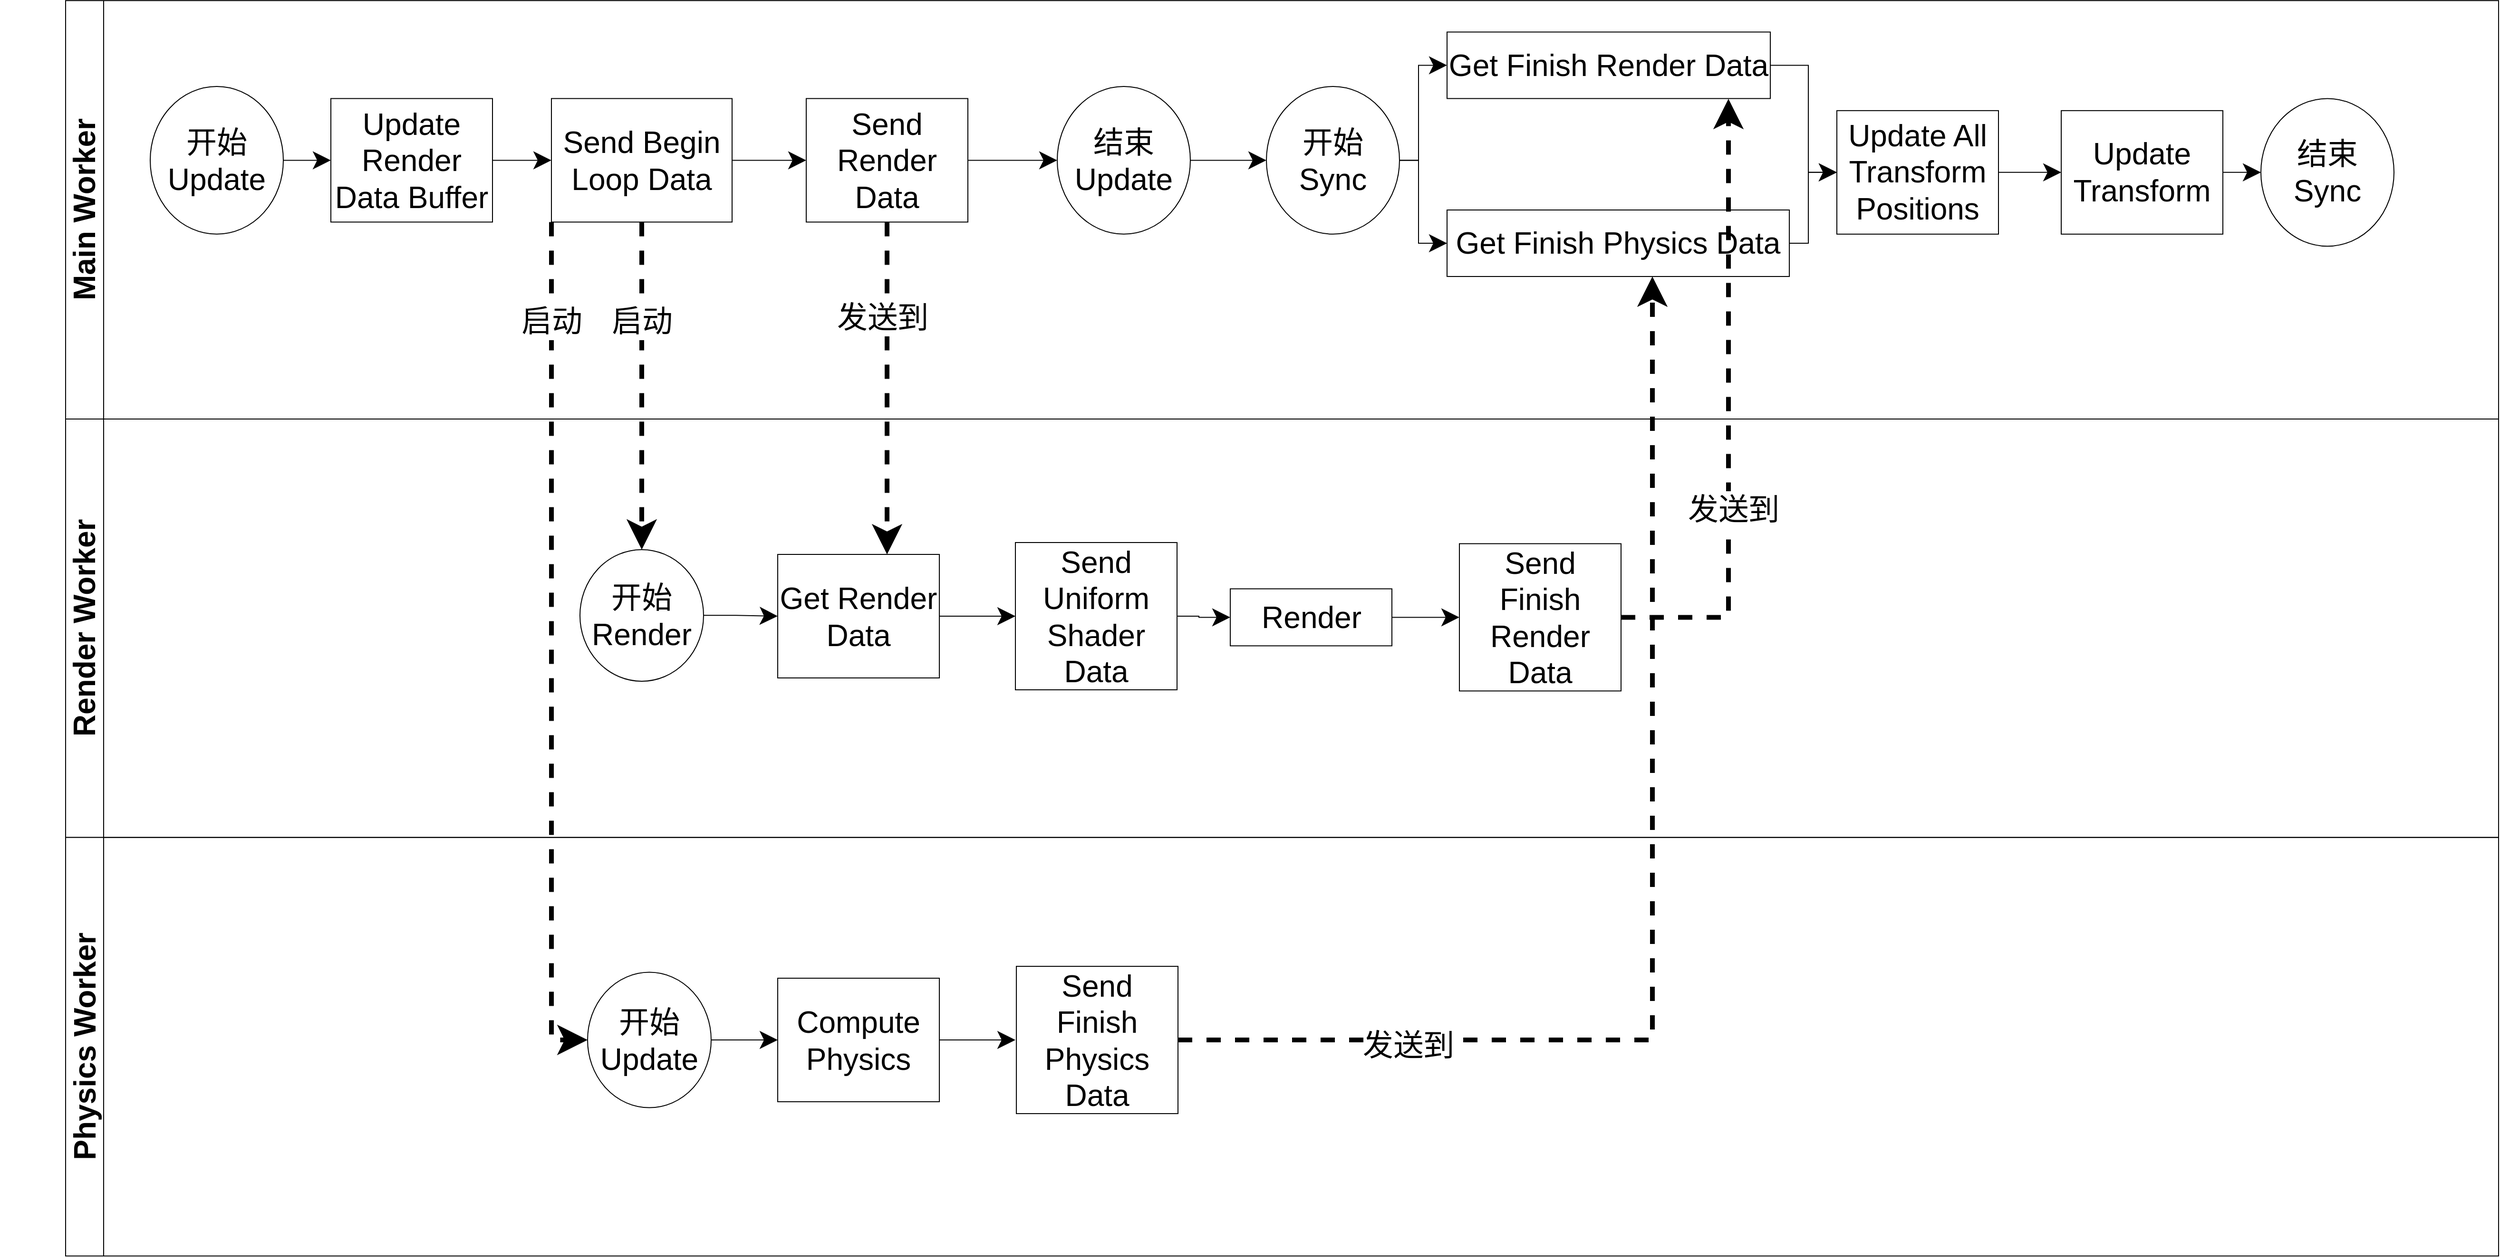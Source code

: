 <mxfile version="14.6.13" type="device"><diagram id="vMdo4YMrNPFjYfSBuluk" name="第 1 页"><mxGraphModel dx="2178" dy="2129" grid="1" gridSize="10" guides="1" tooltips="1" connect="1" arrows="1" fold="1" page="1" pageScale="1" pageWidth="827" pageHeight="1169" math="0" shadow="0"><root><mxCell id="0"/><mxCell id="1" parent="0"/><mxCell id="m8LMoHOGRA0s_H-Xx9vi-58" value="&lt;font style=&quot;font-size: 32px&quot;&gt;Main Worker&lt;/font&gt;" style="swimlane;html=1;childLayout=stackLayout;resizeParent=1;resizeParentMax=0;horizontal=0;startSize=40;horizontalStack=0;fontSize=22;" parent="1" vertex="1"><mxGeometry x="-639" y="-590.42" width="2559" height="440.42" as="geometry"><mxRectangle x="120" y="120" width="30" height="50" as="alternateBounds"/></mxGeometry></mxCell><mxCell id="m8LMoHOGRA0s_H-Xx9vi-59" style="edgeStyle=orthogonalEdgeStyle;rounded=0;orthogonalLoop=1;jettySize=auto;html=1;endArrow=classic;endFill=1;fontSize=22;" parent="1" edge="1"><mxGeometry relative="1" as="geometry"><mxPoint x="-700.0" y="-475.98" as="sourcePoint"/><mxPoint x="-699.966" y="-475.98" as="targetPoint"/></mxGeometry></mxCell><mxCell id="m8LMoHOGRA0s_H-Xx9vi-60" value="开始&lt;br&gt;Update" style="ellipse;whiteSpace=wrap;html=1;fontSize=32;" parent="1" vertex="1"><mxGeometry x="-550" y="-500" width="140" height="155.42" as="geometry"/></mxCell><mxCell id="m8LMoHOGRA0s_H-Xx9vi-61" value="" style="edgeStyle=orthogonalEdgeStyle;rounded=0;orthogonalLoop=1;jettySize=auto;html=1;fontSize=32;endSize=16;startSize=16;exitX=1;exitY=0.5;exitDx=0;exitDy=0;" parent="1" source="m8LMoHOGRA0s_H-Xx9vi-60" target="m8LMoHOGRA0s_H-Xx9vi-65" edge="1"><mxGeometry relative="1" as="geometry"><mxPoint x="-400" y="-425" as="sourcePoint"/></mxGeometry></mxCell><mxCell id="m8LMoHOGRA0s_H-Xx9vi-112" value="" style="edgeStyle=orthogonalEdgeStyle;rounded=0;orthogonalLoop=1;jettySize=auto;html=1;endSize=16;startSize=16;" parent="1" source="m8LMoHOGRA0s_H-Xx9vi-65" target="m8LMoHOGRA0s_H-Xx9vi-111" edge="1"><mxGeometry relative="1" as="geometry"/></mxCell><mxCell id="m8LMoHOGRA0s_H-Xx9vi-65" value="Update Render Data Buffer" style="whiteSpace=wrap;html=1;fontSize=32;" parent="1" vertex="1"><mxGeometry x="-360" y="-487.29" width="170" height="130" as="geometry"/></mxCell><mxCell id="m8LMoHOGRA0s_H-Xx9vi-69" value="&lt;font style=&quot;font-size: 32px&quot;&gt;Render Worker&lt;/font&gt;" style="swimlane;html=1;childLayout=stackLayout;resizeParent=1;resizeParentMax=0;horizontal=0;startSize=40;horizontalStack=0;fontSize=22;" parent="1" vertex="1"><mxGeometry x="-639" y="-150" width="2559" height="440.42" as="geometry"><mxRectangle x="120" y="120" width="30" height="50" as="alternateBounds"/></mxGeometry></mxCell><mxCell id="m8LMoHOGRA0s_H-Xx9vi-70" value="&lt;font style=&quot;font-size: 32px&quot;&gt;Physics Worker&lt;/font&gt;" style="swimlane;html=1;childLayout=stackLayout;resizeParent=1;resizeParentMax=0;horizontal=0;startSize=40;horizontalStack=0;fontSize=22;" parent="1" vertex="1"><mxGeometry x="-639" y="290.42" width="2559" height="440.42" as="geometry"><mxRectangle x="120" y="120" width="30" height="50" as="alternateBounds"/></mxGeometry></mxCell><mxCell id="m8LMoHOGRA0s_H-Xx9vi-86" style="edgeStyle=orthogonalEdgeStyle;rounded=0;orthogonalLoop=1;jettySize=auto;html=1;endArrow=classic;endFill=1;fontSize=22;" parent="1" edge="1"><mxGeometry relative="1" as="geometry"><mxPoint x="-690.0" y="-45.62" as="sourcePoint"/><mxPoint x="-689.966" y="-45.62" as="targetPoint"/></mxGeometry></mxCell><mxCell id="m8LMoHOGRA0s_H-Xx9vi-114" value="" style="edgeStyle=orthogonalEdgeStyle;rounded=0;orthogonalLoop=1;jettySize=auto;html=1;endSize=16;startSize=16;" parent="1" source="m8LMoHOGRA0s_H-Xx9vi-111" target="m8LMoHOGRA0s_H-Xx9vi-113" edge="1"><mxGeometry relative="1" as="geometry"/></mxCell><mxCell id="m8LMoHOGRA0s_H-Xx9vi-141" style="edgeStyle=orthogonalEdgeStyle;rounded=0;orthogonalLoop=1;jettySize=auto;html=1;startSize=16;endSize=16;dashed=1;strokeWidth=5;" parent="1" source="m8LMoHOGRA0s_H-Xx9vi-111" target="m8LMoHOGRA0s_H-Xx9vi-125" edge="1"><mxGeometry relative="1" as="geometry"/></mxCell><mxCell id="32pevKFRqr3LHXFtYoc2-2" value="&lt;font style=&quot;font-size: 32px&quot;&gt;启动&lt;/font&gt;" style="edgeLabel;html=1;align=center;verticalAlign=middle;resizable=0;points=[];" vertex="1" connectable="0" parent="m8LMoHOGRA0s_H-Xx9vi-141"><mxGeometry x="-0.388" y="3" relative="1" as="geometry"><mxPoint x="-3" y="-1" as="offset"/></mxGeometry></mxCell><mxCell id="m8LMoHOGRA0s_H-Xx9vi-142" style="edgeStyle=orthogonalEdgeStyle;rounded=0;orthogonalLoop=1;jettySize=auto;html=1;entryX=0;entryY=0.5;entryDx=0;entryDy=0;dashed=1;startSize=16;endSize=16;strokeWidth=5;exitX=0;exitY=1;exitDx=0;exitDy=0;" parent="1" source="m8LMoHOGRA0s_H-Xx9vi-111" target="m8LMoHOGRA0s_H-Xx9vi-133" edge="1"><mxGeometry relative="1" as="geometry"/></mxCell><mxCell id="32pevKFRqr3LHXFtYoc2-1" value="&lt;font style=&quot;font-size: 32px&quot;&gt;启动&lt;/font&gt;" style="edgeLabel;html=1;align=center;verticalAlign=middle;resizable=0;points=[];" vertex="1" connectable="0" parent="m8LMoHOGRA0s_H-Xx9vi-142"><mxGeometry x="-0.765" y="9" relative="1" as="geometry"><mxPoint x="-9" y="-1" as="offset"/></mxGeometry></mxCell><mxCell id="m8LMoHOGRA0s_H-Xx9vi-111" value="Send Begin Loop Data" style="whiteSpace=wrap;html=1;fontSize=32;" parent="1" vertex="1"><mxGeometry x="-128" y="-487.29" width="190" height="130" as="geometry"/></mxCell><mxCell id="m8LMoHOGRA0s_H-Xx9vi-154" style="edgeStyle=orthogonalEdgeStyle;rounded=0;orthogonalLoop=1;jettySize=auto;html=1;startSize=16;endSize=16;strokeWidth=5;dashed=1;" parent="1" source="m8LMoHOGRA0s_H-Xx9vi-113" target="m8LMoHOGRA0s_H-Xx9vi-126" edge="1"><mxGeometry relative="1" as="geometry"><Array as="points"><mxPoint x="225" y="-150"/><mxPoint x="225" y="-150"/></Array></mxGeometry></mxCell><mxCell id="32pevKFRqr3LHXFtYoc2-5" value="&lt;font style=&quot;font-size: 32px&quot;&gt;发送到&lt;/font&gt;" style="edgeLabel;html=1;align=center;verticalAlign=middle;resizable=0;points=[];" vertex="1" connectable="0" parent="m8LMoHOGRA0s_H-Xx9vi-154"><mxGeometry x="-0.438" y="8" relative="1" as="geometry"><mxPoint x="-13" y="2" as="offset"/></mxGeometry></mxCell><mxCell id="NzekRaTgk8OyyVGSiZ41-6" style="edgeStyle=orthogonalEdgeStyle;rounded=0;orthogonalLoop=1;jettySize=auto;html=1;entryX=0;entryY=0.5;entryDx=0;entryDy=0;startSize=16;endSize=16;" parent="1" source="m8LMoHOGRA0s_H-Xx9vi-113" target="m8LMoHOGRA0s_H-Xx9vi-117" edge="1"><mxGeometry relative="1" as="geometry"/></mxCell><mxCell id="m8LMoHOGRA0s_H-Xx9vi-113" value="Send Render Data" style="whiteSpace=wrap;html=1;fontSize=32;" parent="1" vertex="1"><mxGeometry x="140" y="-487.29" width="170" height="130" as="geometry"/></mxCell><mxCell id="NzekRaTgk8OyyVGSiZ41-5" style="edgeStyle=orthogonalEdgeStyle;rounded=0;orthogonalLoop=1;jettySize=auto;html=1;startSize=16;endSize=16;" parent="1" source="m8LMoHOGRA0s_H-Xx9vi-115" target="m8LMoHOGRA0s_H-Xx9vi-124" edge="1"><mxGeometry relative="1" as="geometry"/></mxCell><mxCell id="m8LMoHOGRA0s_H-Xx9vi-115" value="Update Transform" style="whiteSpace=wrap;html=1;fontSize=32;" parent="1" vertex="1"><mxGeometry x="1460" y="-474.58" width="170" height="130" as="geometry"/></mxCell><mxCell id="m8LMoHOGRA0s_H-Xx9vi-147" style="edgeStyle=orthogonalEdgeStyle;rounded=0;orthogonalLoop=1;jettySize=auto;html=1;entryX=0;entryY=0.5;entryDx=0;entryDy=0;startSize=16;endSize=16;strokeWidth=1;" parent="1" source="m8LMoHOGRA0s_H-Xx9vi-117" target="m8LMoHOGRA0s_H-Xx9vi-120" edge="1"><mxGeometry relative="1" as="geometry"/></mxCell><mxCell id="m8LMoHOGRA0s_H-Xx9vi-117" value="结束&lt;br&gt;Update" style="ellipse;whiteSpace=wrap;html=1;fontSize=32;" parent="1" vertex="1"><mxGeometry x="404" y="-500" width="140" height="155.42" as="geometry"/></mxCell><mxCell id="m8LMoHOGRA0s_H-Xx9vi-149" style="edgeStyle=orthogonalEdgeStyle;rounded=0;orthogonalLoop=1;jettySize=auto;html=1;entryX=0;entryY=0.5;entryDx=0;entryDy=0;startSize=16;endSize=16;strokeWidth=1;" parent="1" source="m8LMoHOGRA0s_H-Xx9vi-120" target="m8LMoHOGRA0s_H-Xx9vi-121" edge="1"><mxGeometry relative="1" as="geometry"/></mxCell><mxCell id="m8LMoHOGRA0s_H-Xx9vi-150" style="edgeStyle=orthogonalEdgeStyle;rounded=0;orthogonalLoop=1;jettySize=auto;html=1;entryX=0;entryY=0.5;entryDx=0;entryDy=0;startSize=16;endSize=16;strokeWidth=1;" parent="1" source="m8LMoHOGRA0s_H-Xx9vi-120" target="m8LMoHOGRA0s_H-Xx9vi-140" edge="1"><mxGeometry relative="1" as="geometry"/></mxCell><mxCell id="m8LMoHOGRA0s_H-Xx9vi-120" value="开始&lt;br&gt;Sync" style="ellipse;whiteSpace=wrap;html=1;fontSize=32;" parent="1" vertex="1"><mxGeometry x="624" y="-500" width="140" height="155.42" as="geometry"/></mxCell><mxCell id="m8LMoHOGRA0s_H-Xx9vi-151" style="edgeStyle=orthogonalEdgeStyle;rounded=0;orthogonalLoop=1;jettySize=auto;html=1;entryX=0;entryY=0.5;entryDx=0;entryDy=0;startSize=16;endSize=16;strokeWidth=1;" parent="1" source="m8LMoHOGRA0s_H-Xx9vi-121" target="m8LMoHOGRA0s_H-Xx9vi-123" edge="1"><mxGeometry relative="1" as="geometry"><Array as="points"><mxPoint x="1194" y="-522"/><mxPoint x="1194" y="-410"/></Array></mxGeometry></mxCell><mxCell id="m8LMoHOGRA0s_H-Xx9vi-121" value="Get Finish Render Data" style="whiteSpace=wrap;html=1;fontSize=32;" parent="1" vertex="1"><mxGeometry x="814" y="-557.29" width="340" height="70" as="geometry"/></mxCell><mxCell id="NzekRaTgk8OyyVGSiZ41-4" style="edgeStyle=orthogonalEdgeStyle;rounded=0;orthogonalLoop=1;jettySize=auto;html=1;entryX=0;entryY=0.5;entryDx=0;entryDy=0;endSize=16;startSize=16;" parent="1" source="m8LMoHOGRA0s_H-Xx9vi-123" target="m8LMoHOGRA0s_H-Xx9vi-115" edge="1"><mxGeometry relative="1" as="geometry"/></mxCell><mxCell id="m8LMoHOGRA0s_H-Xx9vi-123" value="Update All Transform Positions" style="whiteSpace=wrap;html=1;fontSize=32;" parent="1" vertex="1"><mxGeometry x="1224" y="-474.58" width="170" height="130" as="geometry"/></mxCell><mxCell id="m8LMoHOGRA0s_H-Xx9vi-124" value="结束&lt;br&gt;Sync" style="ellipse;whiteSpace=wrap;html=1;fontSize=32;" parent="1" vertex="1"><mxGeometry x="1670" y="-487.29" width="140" height="155.42" as="geometry"/></mxCell><mxCell id="m8LMoHOGRA0s_H-Xx9vi-145" style="edgeStyle=orthogonalEdgeStyle;rounded=0;orthogonalLoop=1;jettySize=auto;html=1;entryX=0;entryY=0.5;entryDx=0;entryDy=0;startSize=16;endSize=16;strokeWidth=1;" parent="1" source="m8LMoHOGRA0s_H-Xx9vi-125" target="m8LMoHOGRA0s_H-Xx9vi-126" edge="1"><mxGeometry relative="1" as="geometry"/></mxCell><mxCell id="m8LMoHOGRA0s_H-Xx9vi-125" value="开始&lt;br&gt;Render" style="ellipse;whiteSpace=wrap;html=1;fontSize=32;" parent="1" vertex="1"><mxGeometry x="-98" y="-12.56" width="130" height="138.54" as="geometry"/></mxCell><mxCell id="m8LMoHOGRA0s_H-Xx9vi-128" value="" style="edgeStyle=orthogonalEdgeStyle;rounded=0;orthogonalLoop=1;jettySize=auto;html=1;startSize=16;endSize=16;" parent="1" source="m8LMoHOGRA0s_H-Xx9vi-126" target="m8LMoHOGRA0s_H-Xx9vi-127" edge="1"><mxGeometry relative="1" as="geometry"/></mxCell><mxCell id="m8LMoHOGRA0s_H-Xx9vi-126" value="Get Render Data" style="whiteSpace=wrap;html=1;fontSize=32;" parent="1" vertex="1"><mxGeometry x="110" y="-7.5" width="170" height="130" as="geometry"/></mxCell><mxCell id="m8LMoHOGRA0s_H-Xx9vi-130" style="edgeStyle=orthogonalEdgeStyle;rounded=0;orthogonalLoop=1;jettySize=auto;html=1;entryX=0;entryY=0.5;entryDx=0;entryDy=0;startSize=16;endSize=16;" parent="1" source="m8LMoHOGRA0s_H-Xx9vi-127" target="m8LMoHOGRA0s_H-Xx9vi-129" edge="1"><mxGeometry relative="1" as="geometry"/></mxCell><mxCell id="m8LMoHOGRA0s_H-Xx9vi-127" value="Send Uniform Shader Data" style="whiteSpace=wrap;html=1;fontSize=32;" parent="1" vertex="1"><mxGeometry x="360" y="-20.0" width="170" height="155" as="geometry"/></mxCell><mxCell id="m8LMoHOGRA0s_H-Xx9vi-148" style="edgeStyle=orthogonalEdgeStyle;rounded=0;orthogonalLoop=1;jettySize=auto;html=1;entryX=0;entryY=0.5;entryDx=0;entryDy=0;startSize=16;endSize=16;strokeWidth=1;" parent="1" source="m8LMoHOGRA0s_H-Xx9vi-129" target="m8LMoHOGRA0s_H-Xx9vi-131" edge="1"><mxGeometry relative="1" as="geometry"/></mxCell><mxCell id="m8LMoHOGRA0s_H-Xx9vi-129" value="Render" style="html=1;fontSize=32;" parent="1" vertex="1"><mxGeometry x="586" y="28.71" width="170" height="60" as="geometry"/></mxCell><mxCell id="m8LMoHOGRA0s_H-Xx9vi-131" value="Send Finish Render Data" style="whiteSpace=wrap;html=1;fontSize=32;" parent="1" vertex="1"><mxGeometry x="827" y="-18.79" width="170" height="155" as="geometry"/></mxCell><mxCell id="m8LMoHOGRA0s_H-Xx9vi-146" style="edgeStyle=orthogonalEdgeStyle;rounded=0;orthogonalLoop=1;jettySize=auto;html=1;entryX=0;entryY=0.5;entryDx=0;entryDy=0;startSize=16;endSize=16;strokeWidth=1;" parent="1" source="m8LMoHOGRA0s_H-Xx9vi-133" target="m8LMoHOGRA0s_H-Xx9vi-135" edge="1"><mxGeometry relative="1" as="geometry"/></mxCell><mxCell id="m8LMoHOGRA0s_H-Xx9vi-133" value="开始&lt;br&gt;Update" style="ellipse;whiteSpace=wrap;html=1;fontSize=32;" parent="1" vertex="1"><mxGeometry x="-90" y="432.29" width="130" height="142.5" as="geometry"/></mxCell><mxCell id="m8LMoHOGRA0s_H-Xx9vi-134" value="" style="edgeStyle=orthogonalEdgeStyle;rounded=0;orthogonalLoop=1;jettySize=auto;html=1;startSize=16;endSize=16;" parent="1" source="m8LMoHOGRA0s_H-Xx9vi-135" edge="1"><mxGeometry relative="1" as="geometry"><mxPoint x="360.0" y="503.54" as="targetPoint"/></mxGeometry></mxCell><mxCell id="m8LMoHOGRA0s_H-Xx9vi-135" value="Compute Physics" style="whiteSpace=wrap;html=1;fontSize=32;" parent="1" vertex="1"><mxGeometry x="110" y="438.54" width="170" height="130" as="geometry"/></mxCell><mxCell id="m8LMoHOGRA0s_H-Xx9vi-144" style="edgeStyle=orthogonalEdgeStyle;rounded=0;orthogonalLoop=1;jettySize=auto;html=1;dashed=1;startSize=16;endSize=16;strokeWidth=5;" parent="1" source="m8LMoHOGRA0s_H-Xx9vi-139" edge="1"><mxGeometry relative="1" as="geometry"><mxPoint x="1030" y="-300" as="targetPoint"/><Array as="points"><mxPoint x="1030" y="504"/><mxPoint x="1030" y="-300"/></Array></mxGeometry></mxCell><mxCell id="32pevKFRqr3LHXFtYoc2-3" value="&lt;font style=&quot;font-size: 32px&quot;&gt;发送到&lt;/font&gt;" style="edgeLabel;html=1;align=center;verticalAlign=middle;resizable=0;points=[];" vertex="1" connectable="0" parent="m8LMoHOGRA0s_H-Xx9vi-144"><mxGeometry x="-0.628" y="-5" relative="1" as="geometry"><mxPoint x="-1" as="offset"/></mxGeometry></mxCell><mxCell id="m8LMoHOGRA0s_H-Xx9vi-139" value="Send Finish Physics Data" style="whiteSpace=wrap;html=1;fontSize=32;" parent="1" vertex="1"><mxGeometry x="361" y="426.04" width="170" height="155" as="geometry"/></mxCell><mxCell id="m8LMoHOGRA0s_H-Xx9vi-152" style="edgeStyle=orthogonalEdgeStyle;rounded=0;orthogonalLoop=1;jettySize=auto;html=1;entryX=0;entryY=0.5;entryDx=0;entryDy=0;startSize=16;endSize=16;strokeWidth=1;" parent="1" source="m8LMoHOGRA0s_H-Xx9vi-140" target="m8LMoHOGRA0s_H-Xx9vi-123" edge="1"><mxGeometry relative="1" as="geometry"/></mxCell><mxCell id="m8LMoHOGRA0s_H-Xx9vi-140" value="Get Finish Physics Data" style="whiteSpace=wrap;html=1;fontSize=32;" parent="1" vertex="1"><mxGeometry x="814" y="-370" width="360" height="70" as="geometry"/></mxCell><mxCell id="m8LMoHOGRA0s_H-Xx9vi-143" style="edgeStyle=orthogonalEdgeStyle;rounded=0;orthogonalLoop=1;jettySize=auto;html=1;dashed=1;startSize=16;endSize=16;strokeWidth=5;" parent="1" source="m8LMoHOGRA0s_H-Xx9vi-131" edge="1"><mxGeometry relative="1" as="geometry"><mxPoint x="1110" y="-487" as="targetPoint"/><Array as="points"><mxPoint x="1110" y="59"/></Array></mxGeometry></mxCell><mxCell id="32pevKFRqr3LHXFtYoc2-4" value="&lt;font style=&quot;font-size: 32px&quot;&gt;发送到&lt;/font&gt;" style="edgeLabel;html=1;align=center;verticalAlign=middle;resizable=0;points=[];" vertex="1" connectable="0" parent="m8LMoHOGRA0s_H-Xx9vi-143"><mxGeometry x="-0.315" y="-6" relative="1" as="geometry"><mxPoint x="-1" y="-1" as="offset"/></mxGeometry></mxCell></root></mxGraphModel></diagram></mxfile>